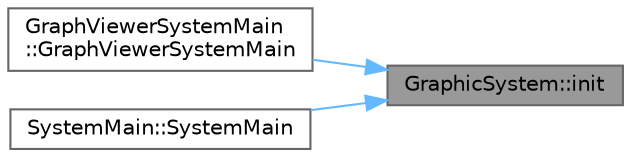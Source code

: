 digraph "GraphicSystem::init"
{
 // LATEX_PDF_SIZE
  bgcolor="transparent";
  edge [fontname=Helvetica,fontsize=10,labelfontname=Helvetica,labelfontsize=10];
  node [fontname=Helvetica,fontsize=10,shape=box,height=0.2,width=0.4];
  rankdir="RL";
  Node1 [id="Node000001",label="GraphicSystem::init",height=0.2,width=0.4,color="gray40", fillcolor="grey60", style="filled", fontcolor="black",tooltip="GraphicSystemクラスの初期化をする．ブローカー(仲介人)クラスのポインタ代入したGraphicMainクラスを受け取る."];
  Node1 -> Node2 [id="edge1_Node000001_Node000002",dir="back",color="steelblue1",style="solid",tooltip=" "];
  Node2 [id="Node000002",label="GraphViewerSystemMain\l::GraphViewerSystemMain",height=0.2,width=0.4,color="grey40", fillcolor="white", style="filled",URL="$class_graph_viewer_system_main.html#acae9d5b6cff5ee1196fd9d017ac922ab",tooltip=" "];
  Node1 -> Node3 [id="edge2_Node000001_Node000003",dir="back",color="steelblue1",style="solid",tooltip=" "];
  Node3 [id="Node000003",label="SystemMain::SystemMain",height=0.2,width=0.4,color="grey40", fillcolor="white", style="filled",URL="$class_system_main.html#a3bb8ba71831ef95ef84889591c1e6610",tooltip=" "];
}
